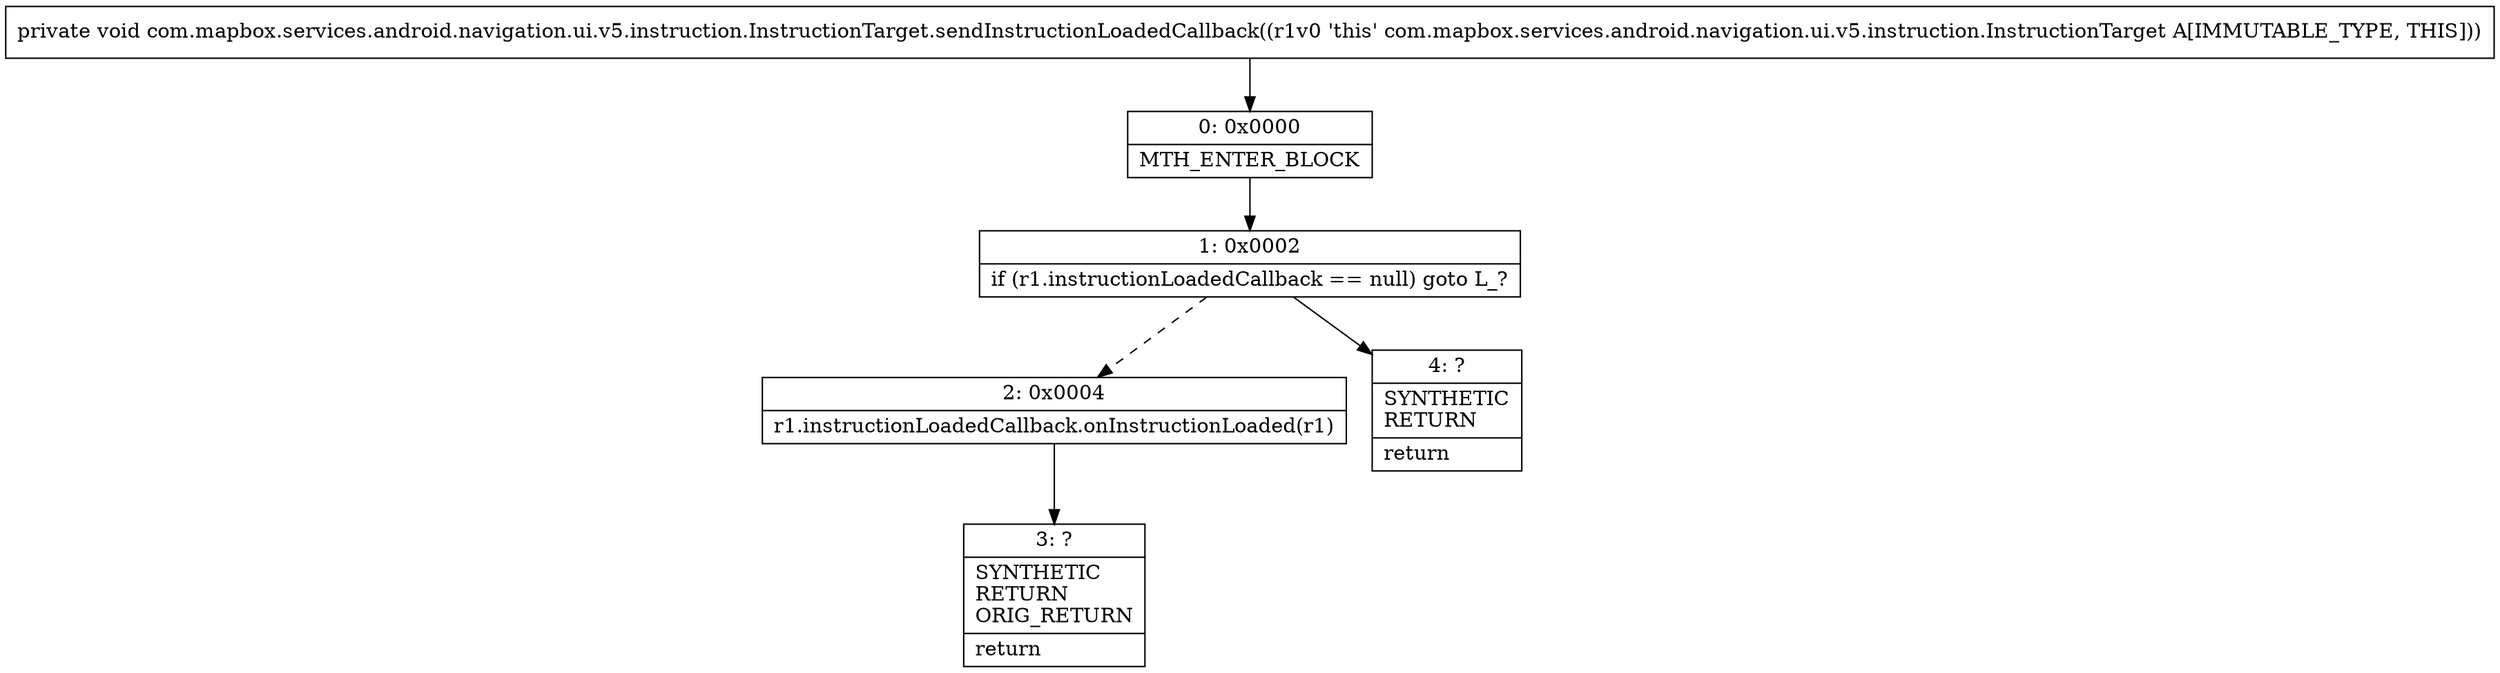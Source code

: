 digraph "CFG forcom.mapbox.services.android.navigation.ui.v5.instruction.InstructionTarget.sendInstructionLoadedCallback()V" {
Node_0 [shape=record,label="{0\:\ 0x0000|MTH_ENTER_BLOCK\l}"];
Node_1 [shape=record,label="{1\:\ 0x0002|if (r1.instructionLoadedCallback == null) goto L_?\l}"];
Node_2 [shape=record,label="{2\:\ 0x0004|r1.instructionLoadedCallback.onInstructionLoaded(r1)\l}"];
Node_3 [shape=record,label="{3\:\ ?|SYNTHETIC\lRETURN\lORIG_RETURN\l|return\l}"];
Node_4 [shape=record,label="{4\:\ ?|SYNTHETIC\lRETURN\l|return\l}"];
MethodNode[shape=record,label="{private void com.mapbox.services.android.navigation.ui.v5.instruction.InstructionTarget.sendInstructionLoadedCallback((r1v0 'this' com.mapbox.services.android.navigation.ui.v5.instruction.InstructionTarget A[IMMUTABLE_TYPE, THIS])) }"];
MethodNode -> Node_0;
Node_0 -> Node_1;
Node_1 -> Node_2[style=dashed];
Node_1 -> Node_4;
Node_2 -> Node_3;
}

